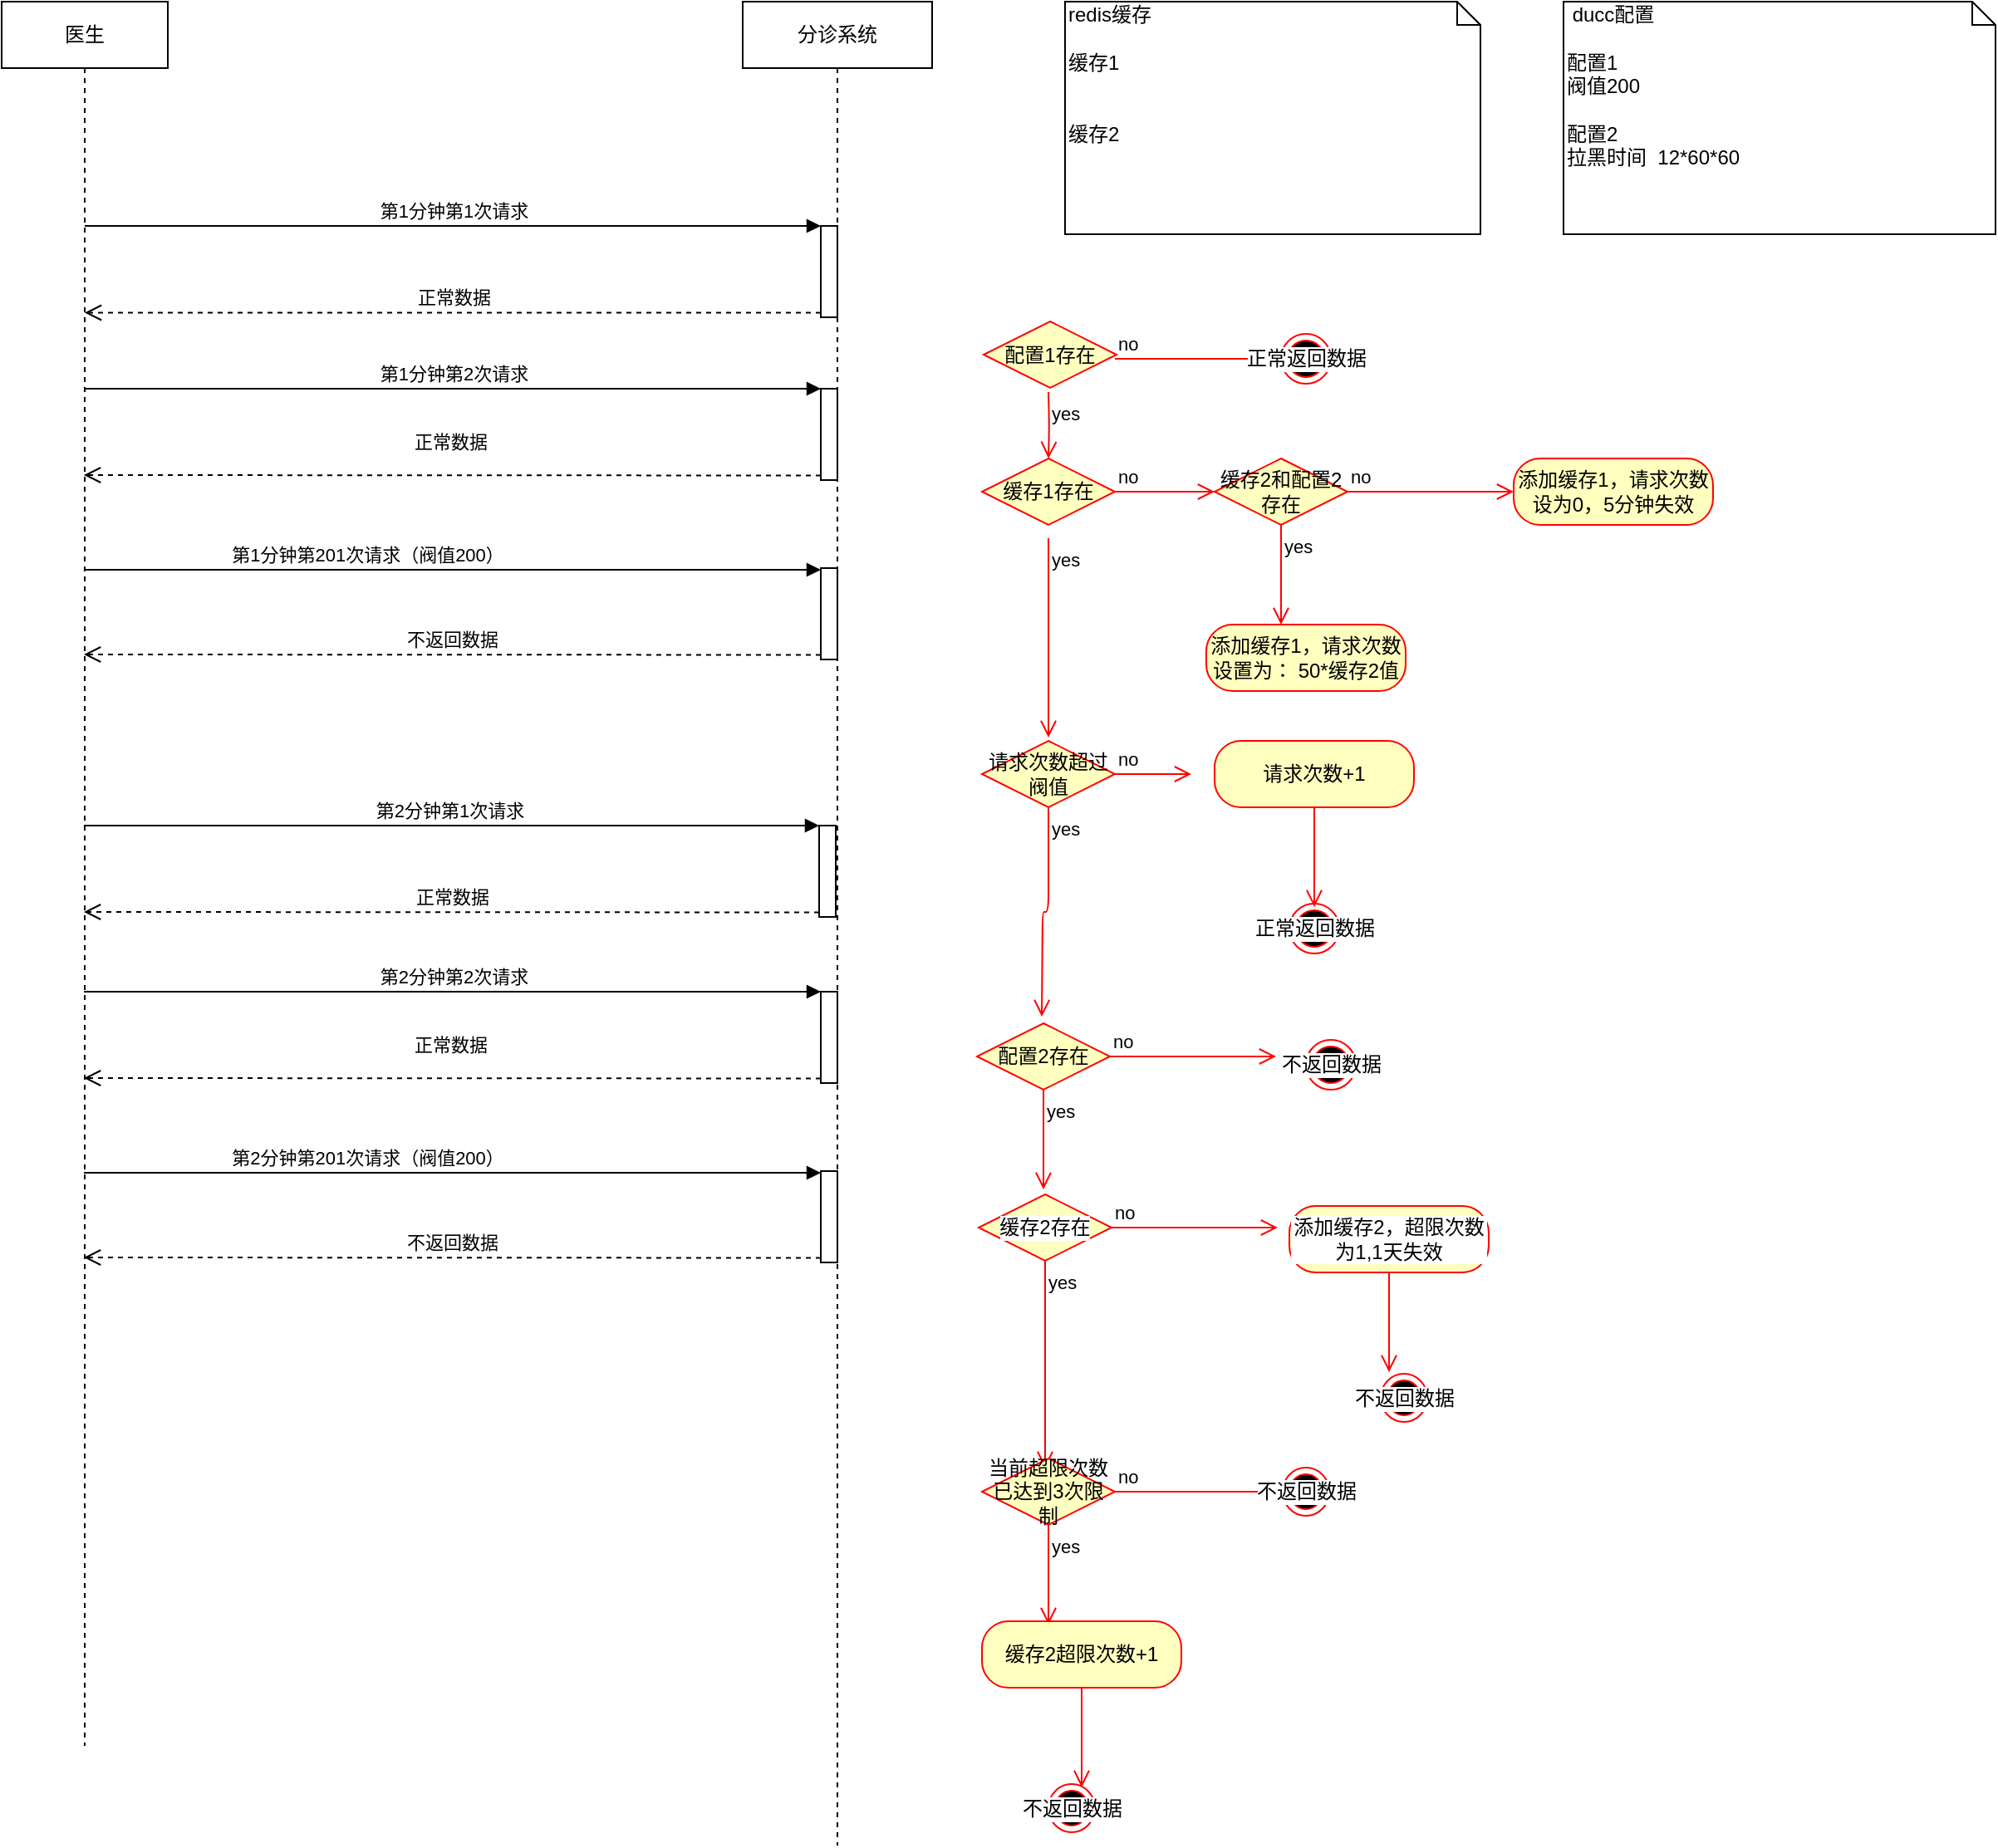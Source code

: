 <mxfile version="10.8.1" type="github"><diagram id="D9HY3S7aQsXVV2-LzzFQ" name="ç¬¬ 1 é¡µ"><mxGraphModel dx="1394" dy="764" grid="1" gridSize="10" guides="1" tooltips="1" connect="1" arrows="1" fold="1" page="1" pageScale="1" pageWidth="827" pageHeight="1169" math="0" shadow="0"><root><mxCell id="0"/><mxCell id="1" parent="0"/><mxCell id="3_S_9Y0ZHA4KT5NKIvO9-1" value="医生" style="shape=umlLifeline;perimeter=lifelinePerimeter;whiteSpace=wrap;html=1;container=1;collapsible=0;recursiveResize=0;outlineConnect=0;" parent="1" vertex="1"><mxGeometry x="20" y="50" width="100" height="1050" as="geometry"/></mxCell><mxCell id="3_S_9Y0ZHA4KT5NKIvO9-2" value="分诊系统" style="shape=umlLifeline;perimeter=lifelinePerimeter;whiteSpace=wrap;html=1;container=1;collapsible=0;recursiveResize=0;outlineConnect=0;" parent="1" vertex="1"><mxGeometry x="466" y="50" width="114" height="1110" as="geometry"/></mxCell><mxCell id="3_S_9Y0ZHA4KT5NKIvO9-4" value="" style="html=1;points=[];perimeter=orthogonalPerimeter;" parent="3_S_9Y0ZHA4KT5NKIvO9-2" vertex="1"><mxGeometry x="47" y="135" width="10" height="55" as="geometry"/></mxCell><mxCell id="3_S_9Y0ZHA4KT5NKIvO9-35" value="no" style="edgeStyle=orthogonalEdgeStyle;html=1;align=left;verticalAlign=bottom;endArrow=open;endSize=8;strokeColor=#ff0000;" parent="3_S_9Y0ZHA4KT5NKIvO9-2" source="3_S_9Y0ZHA4KT5NKIvO9-34" edge="1"><mxGeometry x="-1" relative="1" as="geometry"><mxPoint x="270" y="465" as="targetPoint"/></mxGeometry></mxCell><mxCell id="3_S_9Y0ZHA4KT5NKIvO9-36" value="yes" style="edgeStyle=orthogonalEdgeStyle;html=1;align=left;verticalAlign=top;endArrow=open;endSize=8;strokeColor=#ff0000;exitX=0.5;exitY=1;exitDx=0;exitDy=0;" parent="3_S_9Y0ZHA4KT5NKIvO9-2" source="3_S_9Y0ZHA4KT5NKIvO9-34" edge="1"><mxGeometry x="-1" relative="1" as="geometry"><mxPoint x="180" y="611" as="targetPoint"/><mxPoint x="180" y="521" as="sourcePoint"/><Array as="points"/></mxGeometry></mxCell><mxCell id="3_S_9Y0ZHA4KT5NKIvO9-41" value="配置2存在" style="rhombus;whiteSpace=wrap;html=1;fillColor=#ffffc0;strokeColor=#ff0000;" parent="3_S_9Y0ZHA4KT5NKIvO9-2" vertex="1"><mxGeometry x="141" y="615" width="80" height="40" as="geometry"/></mxCell><mxCell id="3_S_9Y0ZHA4KT5NKIvO9-42" value="no" style="edgeStyle=orthogonalEdgeStyle;html=1;align=left;verticalAlign=bottom;endArrow=open;endSize=8;strokeColor=#ff0000;" parent="3_S_9Y0ZHA4KT5NKIvO9-2" source="3_S_9Y0ZHA4KT5NKIvO9-41" edge="1"><mxGeometry x="-1" relative="1" as="geometry"><mxPoint x="321" y="635" as="targetPoint"/></mxGeometry></mxCell><mxCell id="3_S_9Y0ZHA4KT5NKIvO9-43" value="yes" style="edgeStyle=orthogonalEdgeStyle;html=1;align=left;verticalAlign=top;endArrow=open;endSize=8;strokeColor=#ff0000;" parent="3_S_9Y0ZHA4KT5NKIvO9-2" source="3_S_9Y0ZHA4KT5NKIvO9-41" edge="1"><mxGeometry x="-1" relative="1" as="geometry"><mxPoint x="181" y="715" as="targetPoint"/></mxGeometry></mxCell><mxCell id="3_S_9Y0ZHA4KT5NKIvO9-49" value="缓存2存在" style="rhombus;whiteSpace=wrap;html=1;fillColor=#ffffc0;strokeColor=#ff0000;labelBackgroundColor=#ffffff;" parent="3_S_9Y0ZHA4KT5NKIvO9-2" vertex="1"><mxGeometry x="142" y="718" width="80" height="40" as="geometry"/></mxCell><mxCell id="3_S_9Y0ZHA4KT5NKIvO9-50" value="no" style="edgeStyle=orthogonalEdgeStyle;html=1;align=left;verticalAlign=bottom;endArrow=open;endSize=8;strokeColor=#ff0000;" parent="3_S_9Y0ZHA4KT5NKIvO9-2" source="3_S_9Y0ZHA4KT5NKIvO9-49" edge="1"><mxGeometry x="-1" relative="1" as="geometry"><mxPoint x="322" y="738" as="targetPoint"/></mxGeometry></mxCell><mxCell id="3_S_9Y0ZHA4KT5NKIvO9-51" value="yes" style="edgeStyle=orthogonalEdgeStyle;html=1;align=left;verticalAlign=top;endArrow=open;endSize=8;strokeColor=#ff0000;exitX=0.5;exitY=1;exitDx=0;exitDy=0;" parent="3_S_9Y0ZHA4KT5NKIvO9-2" source="3_S_9Y0ZHA4KT5NKIvO9-49" edge="1"><mxGeometry x="-1" relative="1" as="geometry"><mxPoint x="182" y="883" as="targetPoint"/><mxPoint x="182" y="823" as="sourcePoint"/></mxGeometry></mxCell><mxCell id="3_S_9Y0ZHA4KT5NKIvO9-64" value="" style="html=1;points=[];perimeter=orthogonalPerimeter;labelBackgroundColor=none;" parent="3_S_9Y0ZHA4KT5NKIvO9-2" vertex="1"><mxGeometry x="47" y="233" width="10" height="55" as="geometry"/></mxCell><mxCell id="3_S_9Y0ZHA4KT5NKIvO9-71" value="" style="html=1;points=[];perimeter=orthogonalPerimeter;labelBackgroundColor=none;" parent="3_S_9Y0ZHA4KT5NKIvO9-2" vertex="1"><mxGeometry x="47" y="341" width="10" height="55" as="geometry"/></mxCell><mxCell id="3_S_9Y0ZHA4KT5NKIvO9-5" value="第1分钟第1次请求" style="html=1;verticalAlign=bottom;endArrow=block;entryX=0;entryY=0;" parent="1" source="3_S_9Y0ZHA4KT5NKIvO9-1" target="3_S_9Y0ZHA4KT5NKIvO9-4" edge="1"><mxGeometry x="0.001" relative="1" as="geometry"><mxPoint x="440" y="180" as="sourcePoint"/><mxPoint as="offset"/></mxGeometry></mxCell><mxCell id="3_S_9Y0ZHA4KT5NKIvO9-6" value="正常数据" style="html=1;verticalAlign=bottom;endArrow=open;dashed=1;endSize=8;exitX=0;exitY=0.95;" parent="1" source="3_S_9Y0ZHA4KT5NKIvO9-4" target="3_S_9Y0ZHA4KT5NKIvO9-1" edge="1"><mxGeometry relative="1" as="geometry"><mxPoint x="440" y="256" as="targetPoint"/></mxGeometry></mxCell><mxCell id="3_S_9Y0ZHA4KT5NKIvO9-16" value="&amp;nbsp;ducc配置&lt;br&gt;&lt;br&gt;配置1&lt;br&gt;阀值200&lt;br&gt;&lt;br&gt;配置2&lt;br&gt;拉黑时间&amp;nbsp; 12*60*60&lt;br&gt;" style="shape=note;whiteSpace=wrap;html=1;size=14;verticalAlign=top;align=left;spacingTop=-6;" parent="1" vertex="1"><mxGeometry x="960" y="50" width="260" height="140" as="geometry"/></mxCell><mxCell id="3_S_9Y0ZHA4KT5NKIvO9-17" value="redis缓存&lt;br&gt;&lt;br&gt;缓存1&lt;br&gt;&lt;br&gt;&lt;br&gt;缓存2&lt;br&gt;&lt;br&gt;" style="shape=note;whiteSpace=wrap;html=1;size=14;verticalAlign=top;align=left;spacingTop=-6;" parent="1" vertex="1"><mxGeometry x="660" y="50" width="250" height="140" as="geometry"/></mxCell><mxCell id="3_S_9Y0ZHA4KT5NKIvO9-18" value="配置1存在" style="rhombus;whiteSpace=wrap;html=1;fillColor=#ffffc0;strokeColor=#ff0000;" parent="1" vertex="1"><mxGeometry x="611" y="242.5" width="80" height="40" as="geometry"/></mxCell><mxCell id="3_S_9Y0ZHA4KT5NKIvO9-19" value="no" style="edgeStyle=orthogonalEdgeStyle;html=1;align=left;verticalAlign=bottom;endArrow=open;endSize=8;strokeColor=#ff0000;" parent="1" edge="1"><mxGeometry x="-1" relative="1" as="geometry"><mxPoint x="790" y="265" as="targetPoint"/><mxPoint x="690" y="265" as="sourcePoint"/></mxGeometry></mxCell><mxCell id="3_S_9Y0ZHA4KT5NKIvO9-20" value="yes" style="edgeStyle=orthogonalEdgeStyle;html=1;align=left;verticalAlign=top;endArrow=open;endSize=8;strokeColor=#ff0000;" parent="1" target="3_S_9Y0ZHA4KT5NKIvO9-24" edge="1"><mxGeometry x="-1" relative="1" as="geometry"><mxPoint x="650" y="345" as="targetPoint"/><mxPoint x="650" y="285" as="sourcePoint"/></mxGeometry></mxCell><mxCell id="3_S_9Y0ZHA4KT5NKIvO9-21" value="正常返回数据" style="ellipse;html=1;shape=endState;fillColor=#000000;strokeColor=#ff0000;labelBackgroundColor=#ffffff;" parent="1" vertex="1"><mxGeometry x="790" y="250" width="30" height="30" as="geometry"/></mxCell><mxCell id="3_S_9Y0ZHA4KT5NKIvO9-24" value="缓存1存在" style="rhombus;whiteSpace=wrap;html=1;fillColor=#ffffc0;strokeColor=#ff0000;" parent="1" vertex="1"><mxGeometry x="610" y="325" width="80" height="40" as="geometry"/></mxCell><mxCell id="3_S_9Y0ZHA4KT5NKIvO9-25" value="no" style="edgeStyle=orthogonalEdgeStyle;html=1;align=left;verticalAlign=bottom;endArrow=open;endSize=8;strokeColor=#ff0000;" parent="1" source="3_S_9Y0ZHA4KT5NKIvO9-24" target="3_S_9Y0ZHA4KT5NKIvO9-27" edge="1"><mxGeometry x="-1" relative="1" as="geometry"><mxPoint x="790" y="345" as="targetPoint"/></mxGeometry></mxCell><mxCell id="3_S_9Y0ZHA4KT5NKIvO9-26" value="yes" style="edgeStyle=orthogonalEdgeStyle;html=1;align=left;verticalAlign=top;endArrow=open;endSize=8;strokeColor=#ff0000;" parent="1" edge="1"><mxGeometry x="-1" relative="1" as="geometry"><mxPoint x="650" y="493" as="targetPoint"/><mxPoint x="650" y="373" as="sourcePoint"/></mxGeometry></mxCell><mxCell id="3_S_9Y0ZHA4KT5NKIvO9-27" value="缓存2和配置2存在" style="rhombus;whiteSpace=wrap;html=1;fillColor=#ffffc0;strokeColor=#ff0000;" parent="1" vertex="1"><mxGeometry x="750" y="325" width="80" height="40" as="geometry"/></mxCell><mxCell id="3_S_9Y0ZHA4KT5NKIvO9-28" value="no" style="edgeStyle=orthogonalEdgeStyle;html=1;align=left;verticalAlign=bottom;endArrow=open;endSize=8;strokeColor=#ff0000;" parent="1" source="3_S_9Y0ZHA4KT5NKIvO9-27" edge="1"><mxGeometry x="-1" relative="1" as="geometry"><mxPoint x="930" y="345" as="targetPoint"/></mxGeometry></mxCell><mxCell id="3_S_9Y0ZHA4KT5NKIvO9-29" value="yes" style="edgeStyle=orthogonalEdgeStyle;html=1;align=left;verticalAlign=top;endArrow=open;endSize=8;strokeColor=#ff0000;" parent="1" source="3_S_9Y0ZHA4KT5NKIvO9-27" edge="1"><mxGeometry x="-1" relative="1" as="geometry"><mxPoint x="790" y="425" as="targetPoint"/></mxGeometry></mxCell><mxCell id="3_S_9Y0ZHA4KT5NKIvO9-30" value="添加缓存1，请求次数设为0，5分钟失效" style="rounded=1;whiteSpace=wrap;html=1;arcSize=40;fontColor=#000000;fillColor=#ffffc0;strokeColor=#ff0000;" parent="1" vertex="1"><mxGeometry x="930" y="325" width="120" height="40" as="geometry"/></mxCell><mxCell id="3_S_9Y0ZHA4KT5NKIvO9-32" value="添加缓存1，请求次数设置为： 50*缓存2值" style="rounded=1;whiteSpace=wrap;html=1;arcSize=40;fontColor=#000000;fillColor=#ffffc0;strokeColor=#ff0000;" parent="1" vertex="1"><mxGeometry x="745" y="425" width="120" height="40" as="geometry"/></mxCell><mxCell id="3_S_9Y0ZHA4KT5NKIvO9-34" value="请求次数超过阀值" style="rhombus;whiteSpace=wrap;html=1;fillColor=#ffffc0;strokeColor=#ff0000;" parent="1" vertex="1"><mxGeometry x="610" y="495" width="80" height="40" as="geometry"/></mxCell><mxCell id="3_S_9Y0ZHA4KT5NKIvO9-38" value="请求次数+1" style="rounded=1;whiteSpace=wrap;html=1;arcSize=40;fontColor=#000000;fillColor=#ffffc0;strokeColor=#ff0000;" parent="1" vertex="1"><mxGeometry x="750" y="495" width="120" height="40" as="geometry"/></mxCell><mxCell id="3_S_9Y0ZHA4KT5NKIvO9-39" value="" style="edgeStyle=orthogonalEdgeStyle;html=1;verticalAlign=bottom;endArrow=open;endSize=8;strokeColor=#ff0000;" parent="1" source="3_S_9Y0ZHA4KT5NKIvO9-38" edge="1"><mxGeometry relative="1" as="geometry"><mxPoint x="810" y="595" as="targetPoint"/></mxGeometry></mxCell><mxCell id="3_S_9Y0ZHA4KT5NKIvO9-40" value="正常返回数据" style="ellipse;html=1;shape=endState;fillColor=#000000;strokeColor=#ff0000;labelBackgroundColor=#ffffff;" parent="1" vertex="1"><mxGeometry x="795" y="593" width="30" height="30" as="geometry"/></mxCell><mxCell id="3_S_9Y0ZHA4KT5NKIvO9-44" value="不返回数据" style="ellipse;html=1;shape=endState;fillColor=#000000;strokeColor=#ff0000;labelBackgroundColor=#ffffff;" parent="1" vertex="1"><mxGeometry x="805" y="675" width="30" height="30" as="geometry"/></mxCell><mxCell id="3_S_9Y0ZHA4KT5NKIvO9-52" value="添加缓存2，超限次数为1,1天失效" style="rounded=1;whiteSpace=wrap;html=1;arcSize=40;fontColor=#000000;fillColor=#ffffc0;strokeColor=#ff0000;labelBackgroundColor=#ffffff;" parent="1" vertex="1"><mxGeometry x="795" y="775" width="120" height="40" as="geometry"/></mxCell><mxCell id="3_S_9Y0ZHA4KT5NKIvO9-53" value="" style="edgeStyle=orthogonalEdgeStyle;html=1;verticalAlign=bottom;endArrow=open;endSize=8;strokeColor=#ff0000;" parent="1" edge="1"><mxGeometry relative="1" as="geometry"><mxPoint x="855" y="875" as="targetPoint"/><mxPoint x="855" y="815" as="sourcePoint"/></mxGeometry></mxCell><mxCell id="3_S_9Y0ZHA4KT5NKIvO9-54" value="不返回数据" style="ellipse;html=1;shape=endState;fillColor=#000000;strokeColor=#ff0000;labelBackgroundColor=#ffffff;" parent="1" vertex="1"><mxGeometry x="850" y="876" width="28" height="29" as="geometry"/></mxCell><mxCell id="3_S_9Y0ZHA4KT5NKIvO9-56" value="当前超限次数已达到3次限制" style="rhombus;whiteSpace=wrap;html=1;fillColor=#ffffc0;strokeColor=#ff0000;labelBackgroundColor=none;" parent="1" vertex="1"><mxGeometry x="610" y="927" width="80" height="40" as="geometry"/></mxCell><mxCell id="3_S_9Y0ZHA4KT5NKIvO9-57" value="no" style="edgeStyle=orthogonalEdgeStyle;html=1;align=left;verticalAlign=bottom;endArrow=open;endSize=8;strokeColor=#ff0000;" parent="1" source="3_S_9Y0ZHA4KT5NKIvO9-56" edge="1"><mxGeometry x="-1" relative="1" as="geometry"><mxPoint x="790" y="947" as="targetPoint"/></mxGeometry></mxCell><mxCell id="3_S_9Y0ZHA4KT5NKIvO9-58" value="yes" style="edgeStyle=orthogonalEdgeStyle;html=1;align=left;verticalAlign=top;endArrow=open;endSize=8;strokeColor=#ff0000;" parent="1" source="3_S_9Y0ZHA4KT5NKIvO9-56" edge="1"><mxGeometry x="-1" relative="1" as="geometry"><mxPoint x="650" y="1027" as="targetPoint"/></mxGeometry></mxCell><mxCell id="3_S_9Y0ZHA4KT5NKIvO9-59" value="不返回数据" style="ellipse;html=1;shape=endState;fillColor=#000000;strokeColor=#ff0000;labelBackgroundColor=#ffffff;" parent="1" vertex="1"><mxGeometry x="791" y="932.5" width="28" height="29" as="geometry"/></mxCell><mxCell id="3_S_9Y0ZHA4KT5NKIvO9-60" value="缓存2超限次数+1" style="rounded=1;whiteSpace=wrap;html=1;arcSize=40;fontColor=#000000;fillColor=#ffffc0;strokeColor=#ff0000;labelBackgroundColor=none;" parent="1" vertex="1"><mxGeometry x="610" y="1025" width="120" height="40" as="geometry"/></mxCell><mxCell id="3_S_9Y0ZHA4KT5NKIvO9-61" value="" style="edgeStyle=orthogonalEdgeStyle;html=1;verticalAlign=bottom;endArrow=open;endSize=8;strokeColor=#ff0000;" parent="1" source="3_S_9Y0ZHA4KT5NKIvO9-60" edge="1"><mxGeometry relative="1" as="geometry"><mxPoint x="670" y="1125" as="targetPoint"/></mxGeometry></mxCell><mxCell id="3_S_9Y0ZHA4KT5NKIvO9-62" value="不返回数据" style="ellipse;html=1;shape=endState;fillColor=#000000;strokeColor=#ff0000;labelBackgroundColor=#ffffff;" parent="1" vertex="1"><mxGeometry x="650" y="1123" width="28" height="29" as="geometry"/></mxCell><mxCell id="3_S_9Y0ZHA4KT5NKIvO9-65" value="第1分钟第2次请求" style="html=1;verticalAlign=bottom;endArrow=block;entryX=0;entryY=0;" parent="1" target="3_S_9Y0ZHA4KT5NKIvO9-64" edge="1"><mxGeometry relative="1" as="geometry"><mxPoint x="69.5" y="283" as="sourcePoint"/></mxGeometry></mxCell><mxCell id="3_S_9Y0ZHA4KT5NKIvO9-66" value="正常数据" style="html=1;verticalAlign=bottom;endArrow=open;dashed=1;endSize=8;exitX=0;exitY=0.95;" parent="1" source="3_S_9Y0ZHA4KT5NKIvO9-64" edge="1"><mxGeometry x="0.006" y="-11" relative="1" as="geometry"><mxPoint x="69.5" y="335" as="targetPoint"/><mxPoint as="offset"/></mxGeometry></mxCell><mxCell id="3_S_9Y0ZHA4KT5NKIvO9-72" value="第1分钟第201次请求（阀值200）" style="html=1;verticalAlign=bottom;endArrow=block;entryX=0;entryY=0;" parent="1" edge="1"><mxGeometry x="-0.231" relative="1" as="geometry"><mxPoint x="69.5" y="392" as="sourcePoint"/><mxPoint as="offset"/><mxPoint x="513" y="392" as="targetPoint"/></mxGeometry></mxCell><mxCell id="3_S_9Y0ZHA4KT5NKIvO9-73" value="不返回数据" style="html=1;verticalAlign=bottom;endArrow=open;dashed=1;endSize=8;exitX=0;exitY=0.95;" parent="1" source="3_S_9Y0ZHA4KT5NKIvO9-71" edge="1"><mxGeometry relative="1" as="geometry"><mxPoint x="69.5" y="443" as="targetPoint"/></mxGeometry></mxCell><mxCell id="3_S_9Y0ZHA4KT5NKIvO9-85" value="" style="html=1;points=[];perimeter=orthogonalPerimeter;" parent="1" vertex="1"><mxGeometry x="512" y="546" width="10" height="55" as="geometry"/></mxCell><mxCell id="3_S_9Y0ZHA4KT5NKIvO9-88" value="第2分钟第1次请求&amp;nbsp;" style="html=1;verticalAlign=bottom;endArrow=block;entryX=0;entryY=0;" parent="1" target="3_S_9Y0ZHA4KT5NKIvO9-85" edge="1"><mxGeometry x="0.001" relative="1" as="geometry"><mxPoint x="69.5" y="546" as="sourcePoint"/><mxPoint as="offset"/></mxGeometry></mxCell><mxCell id="3_S_9Y0ZHA4KT5NKIvO9-89" value="正常数据" style="html=1;verticalAlign=bottom;endArrow=open;dashed=1;endSize=8;exitX=0;exitY=0.95;" parent="1" source="3_S_9Y0ZHA4KT5NKIvO9-85" edge="1"><mxGeometry relative="1" as="geometry"><mxPoint x="69.5" y="598" as="targetPoint"/></mxGeometry></mxCell><mxCell id="oFfAv4Uu9wYRbZK3k-59-1" value="" style="html=1;points=[];perimeter=orthogonalPerimeter;labelBackgroundColor=none;" vertex="1" parent="1"><mxGeometry x="513" y="646" width="10" height="55" as="geometry"/></mxCell><mxCell id="oFfAv4Uu9wYRbZK3k-59-2" value="" style="html=1;points=[];perimeter=orthogonalPerimeter;labelBackgroundColor=none;" vertex="1" parent="1"><mxGeometry x="513" y="754" width="10" height="55" as="geometry"/></mxCell><mxCell id="oFfAv4Uu9wYRbZK3k-59-3" value="第2分钟第2次请求" style="html=1;verticalAlign=bottom;endArrow=block;entryX=0;entryY=0;" edge="1" parent="1" target="oFfAv4Uu9wYRbZK3k-59-1"><mxGeometry relative="1" as="geometry"><mxPoint x="69.5" y="646" as="sourcePoint"/></mxGeometry></mxCell><mxCell id="oFfAv4Uu9wYRbZK3k-59-4" value="正常数据" style="html=1;verticalAlign=bottom;endArrow=open;dashed=1;endSize=8;exitX=0;exitY=0.95;" edge="1" parent="1" source="oFfAv4Uu9wYRbZK3k-59-1"><mxGeometry x="0.006" y="-11" relative="1" as="geometry"><mxPoint x="69.5" y="698" as="targetPoint"/><mxPoint as="offset"/></mxGeometry></mxCell><mxCell id="oFfAv4Uu9wYRbZK3k-59-5" value="第2分钟第201次请求（阀值200）" style="html=1;verticalAlign=bottom;endArrow=block;entryX=0;entryY=0;" edge="1" parent="1"><mxGeometry x="-0.231" relative="1" as="geometry"><mxPoint x="69.5" y="755" as="sourcePoint"/><mxPoint as="offset"/><mxPoint x="513" y="755" as="targetPoint"/></mxGeometry></mxCell><mxCell id="oFfAv4Uu9wYRbZK3k-59-6" value="不返回数据" style="html=1;verticalAlign=bottom;endArrow=open;dashed=1;endSize=8;exitX=0;exitY=0.95;" edge="1" parent="1" source="oFfAv4Uu9wYRbZK3k-59-2"><mxGeometry relative="1" as="geometry"><mxPoint x="69.5" y="806" as="targetPoint"/></mxGeometry></mxCell></root></mxGraphModel></diagram></mxfile>